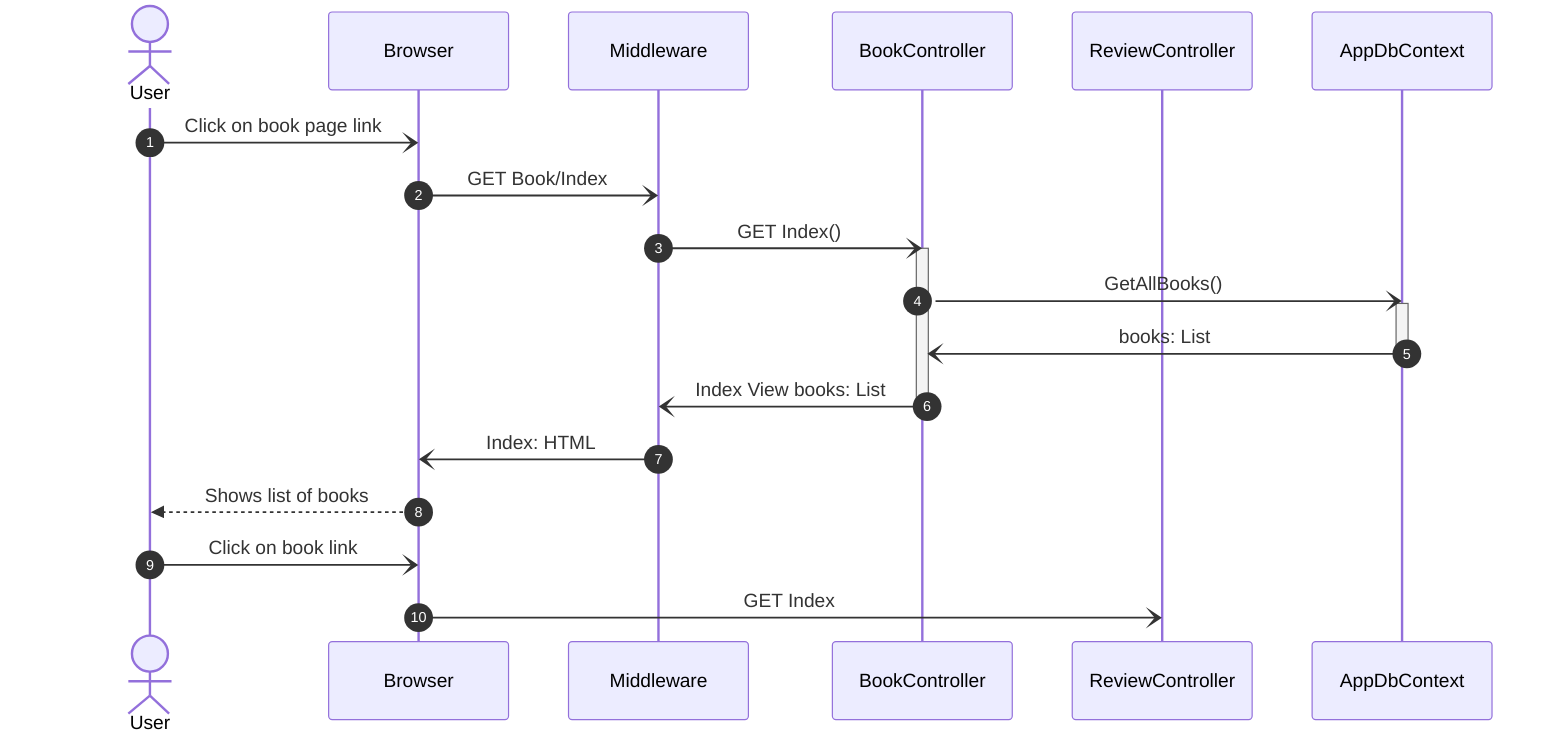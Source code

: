 sequenceDiagram
actor User
participant Browser
participant Middleware
participant BookController
participant ReviewController
participant AppDbContext
autonumber

    User-)Browser: Click on book page link
    Browser-)Middleware: GET Book/Index
    Middleware-)BookController: GET Index()
    activate BookController
    BookController-)AppDbContext: GetAllBooks()
     activate AppDbContext
    AppDbContext-)BookController: books: List
    deactivate AppDbContext
    BookController-)Middleware: Index View books: List
    deactivate BookController
    Middleware-)Browser: Index: HTML
    Browser-->>User: Shows list of books

    User-)Browser: Click on book link
    Browser-)ReviewController: GET Index